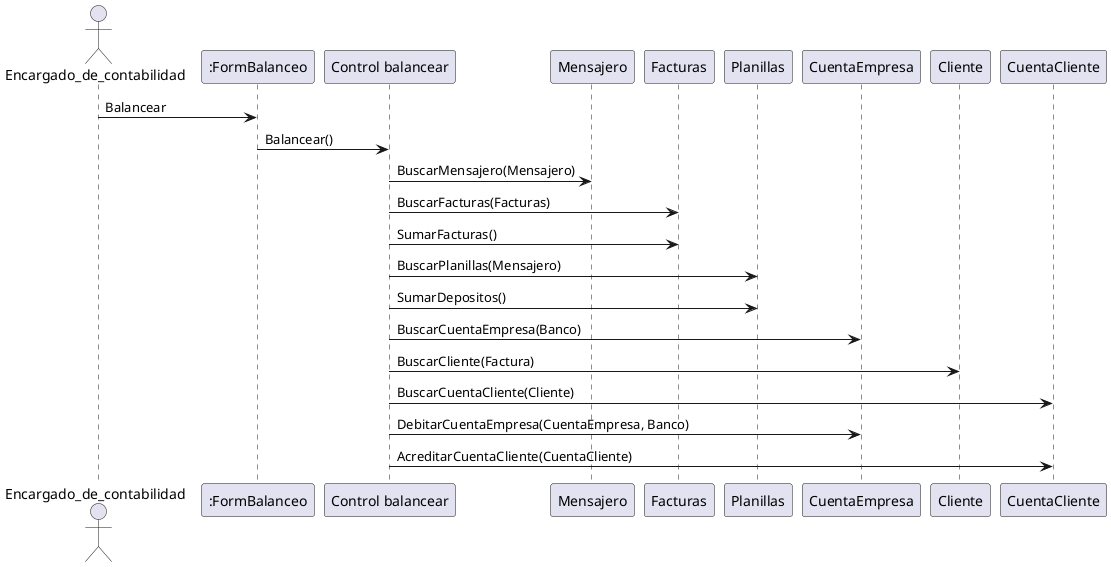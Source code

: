 @startuml 3. Balancear facturas y depositos

actor Encargado_de_contabilidad


Encargado_de_contabilidad -> ":FormBalanceo":Balancear


":FormBalanceo" -> "Control balancear": Balancear()
"Control balancear" -> "Mensajero":BuscarMensajero(Mensajero)
"Control balancear" -> "Facturas": BuscarFacturas(Facturas)
"Control balancear" -> "Facturas": SumarFacturas()
"Control balancear" -> "Planillas": BuscarPlanillas(Mensajero)
"Control balancear" -> "Planillas": SumarDepositos()
"Control balancear" -> "CuentaEmpresa": BuscarCuentaEmpresa(Banco)
"Control balancear" -> "Cliente": BuscarCliente(Factura)
"Control balancear" -> "CuentaCliente": BuscarCuentaCliente(Cliente)
"Control balancear" -> "CuentaEmpresa": DebitarCuentaEmpresa(CuentaEmpresa, Banco)
"Control balancear" -> "CuentaCliente": AcreditarCuentaCliente(CuentaCliente)







@enduml